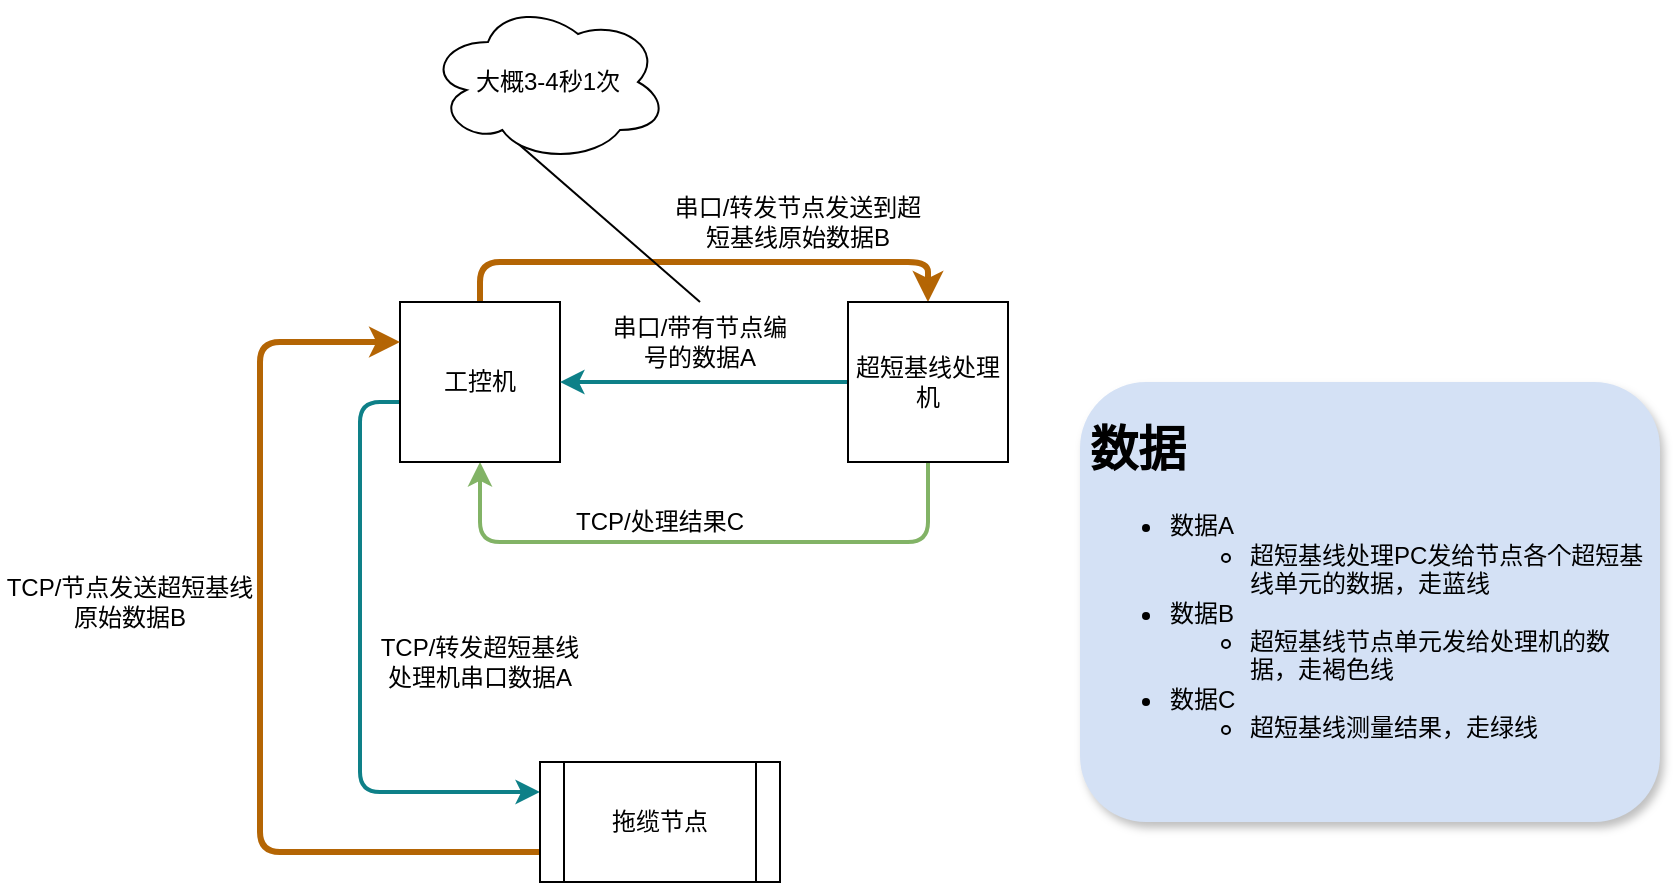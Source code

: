 <mxfile version="14.7.2" type="github">
  <diagram id="CK9Aaw-rIO32B7K5VY-r" name="Page-1">
    <mxGraphModel dx="1896" dy="595" grid="1" gridSize="10" guides="1" tooltips="1" connect="1" arrows="1" fold="1" page="1" pageScale="1" pageWidth="827" pageHeight="1169" math="0" shadow="0">
      <root>
        <mxCell id="0" />
        <mxCell id="1" parent="0" />
        <mxCell id="SZCdHiikP1p73m2f1Slg-14" style="edgeStyle=orthogonalEdgeStyle;rounded=1;orthogonalLoop=1;jettySize=auto;html=1;entryX=0.5;entryY=1;entryDx=0;entryDy=0;endArrow=none;endFill=0;exitX=0.5;exitY=1;exitDx=0;exitDy=0;startArrow=classic;startFill=1;gradientColor=#97d077;fillColor=#d5e8d4;strokeColor=#82b366;strokeWidth=2;" edge="1" parent="1" source="SZCdHiikP1p73m2f1Slg-1" target="SZCdHiikP1p73m2f1Slg-2">
          <mxGeometry relative="1" as="geometry">
            <mxPoint x="280" y="370" as="sourcePoint" />
            <Array as="points">
              <mxPoint x="190" y="280" />
              <mxPoint x="414" y="280" />
            </Array>
          </mxGeometry>
        </mxCell>
        <mxCell id="SZCdHiikP1p73m2f1Slg-18" style="edgeStyle=orthogonalEdgeStyle;rounded=1;orthogonalLoop=1;jettySize=auto;html=1;entryX=0;entryY=0.25;entryDx=0;entryDy=0;startArrow=none;startFill=0;endArrow=classic;endFill=1;exitX=0;exitY=0.625;exitDx=0;exitDy=0;exitPerimeter=0;fillColor=#b0e3e6;strokeColor=#0e8088;strokeWidth=2;" edge="1" parent="1" source="SZCdHiikP1p73m2f1Slg-1" target="SZCdHiikP1p73m2f1Slg-17">
          <mxGeometry relative="1" as="geometry" />
        </mxCell>
        <mxCell id="SZCdHiikP1p73m2f1Slg-25" style="edgeStyle=orthogonalEdgeStyle;rounded=1;orthogonalLoop=1;jettySize=auto;html=1;exitX=0.5;exitY=0;exitDx=0;exitDy=0;entryX=0.5;entryY=0;entryDx=0;entryDy=0;startArrow=none;startFill=0;endArrow=classic;endFill=1;fillColor=#fad7ac;strokeColor=#b46504;strokeWidth=3;" edge="1" parent="1" source="SZCdHiikP1p73m2f1Slg-1" target="SZCdHiikP1p73m2f1Slg-2">
          <mxGeometry relative="1" as="geometry" />
        </mxCell>
        <mxCell id="SZCdHiikP1p73m2f1Slg-1" value="工控机" style="whiteSpace=wrap;html=1;aspect=fixed;" vertex="1" parent="1">
          <mxGeometry x="150" y="160" width="80" height="80" as="geometry" />
        </mxCell>
        <mxCell id="SZCdHiikP1p73m2f1Slg-3" style="edgeStyle=orthogonalEdgeStyle;rounded=0;orthogonalLoop=1;jettySize=auto;html=1;entryX=1;entryY=0.5;entryDx=0;entryDy=0;fillColor=#b0e3e6;strokeColor=#0e8088;strokeWidth=2;" edge="1" parent="1" source="SZCdHiikP1p73m2f1Slg-2" target="SZCdHiikP1p73m2f1Slg-1">
          <mxGeometry relative="1" as="geometry" />
        </mxCell>
        <mxCell id="SZCdHiikP1p73m2f1Slg-2" value="超短基线处理机" style="whiteSpace=wrap;html=1;aspect=fixed;" vertex="1" parent="1">
          <mxGeometry x="374" y="160" width="80" height="80" as="geometry" />
        </mxCell>
        <mxCell id="SZCdHiikP1p73m2f1Slg-13" style="rounded=1;orthogonalLoop=1;jettySize=auto;html=1;entryX=0.31;entryY=0.8;entryDx=0;entryDy=0;entryPerimeter=0;endArrow=none;endFill=0;" edge="1" parent="1" target="SZCdHiikP1p73m2f1Slg-12">
          <mxGeometry relative="1" as="geometry">
            <mxPoint x="300" y="160" as="sourcePoint" />
          </mxGeometry>
        </mxCell>
        <mxCell id="SZCdHiikP1p73m2f1Slg-4" value="串口/带有节点编号的数据A" style="text;html=1;strokeColor=none;fillColor=none;align=center;verticalAlign=middle;whiteSpace=wrap;rounded=0;" vertex="1" parent="1">
          <mxGeometry x="250" y="170" width="100" height="20" as="geometry" />
        </mxCell>
        <mxCell id="SZCdHiikP1p73m2f1Slg-12" value="大概3-4秒1次" style="ellipse;shape=cloud;whiteSpace=wrap;html=1;" vertex="1" parent="1">
          <mxGeometry x="164" y="10" width="120" height="80" as="geometry" />
        </mxCell>
        <mxCell id="SZCdHiikP1p73m2f1Slg-15" value="TCP/处理结果C" style="text;html=1;strokeColor=none;fillColor=none;align=center;verticalAlign=middle;whiteSpace=wrap;rounded=0;" vertex="1" parent="1">
          <mxGeometry x="230" y="260" width="100" height="20" as="geometry" />
        </mxCell>
        <mxCell id="SZCdHiikP1p73m2f1Slg-21" style="edgeStyle=orthogonalEdgeStyle;rounded=1;orthogonalLoop=1;jettySize=auto;html=1;exitX=0;exitY=0.75;exitDx=0;exitDy=0;entryX=0;entryY=0.25;entryDx=0;entryDy=0;startArrow=none;startFill=0;endArrow=classic;endFill=1;fillColor=#fad7ac;strokeColor=#b46504;strokeWidth=3;" edge="1" parent="1" source="SZCdHiikP1p73m2f1Slg-17" target="SZCdHiikP1p73m2f1Slg-1">
          <mxGeometry relative="1" as="geometry">
            <Array as="points">
              <mxPoint x="80" y="435" />
              <mxPoint x="80" y="180" />
            </Array>
          </mxGeometry>
        </mxCell>
        <mxCell id="SZCdHiikP1p73m2f1Slg-17" value="拖缆节点" style="shape=process;whiteSpace=wrap;html=1;backgroundOutline=1;" vertex="1" parent="1">
          <mxGeometry x="220" y="390" width="120" height="60" as="geometry" />
        </mxCell>
        <mxCell id="SZCdHiikP1p73m2f1Slg-19" value="TCP/转发超短基线处理机串口数据A" style="text;html=1;strokeColor=none;fillColor=none;align=center;verticalAlign=middle;whiteSpace=wrap;rounded=0;" vertex="1" parent="1">
          <mxGeometry x="135" y="330" width="110" height="20" as="geometry" />
        </mxCell>
        <mxCell id="SZCdHiikP1p73m2f1Slg-22" value="串口/转发节点发送到超短基线原始数据B" style="text;html=1;strokeColor=none;fillColor=none;align=center;verticalAlign=middle;whiteSpace=wrap;rounded=0;" vertex="1" parent="1">
          <mxGeometry x="284" y="110" width="130" height="20" as="geometry" />
        </mxCell>
        <mxCell id="SZCdHiikP1p73m2f1Slg-24" value="&lt;br&gt;&lt;h1&gt;数据&lt;/h1&gt;&lt;div&gt;&lt;ul&gt;&lt;li&gt;数据A&lt;/li&gt;&lt;ul&gt;&lt;li&gt;超短基线处理PC发给节点各个超短基线单元的数据，走蓝线&lt;br&gt;&lt;/li&gt;&lt;/ul&gt;&lt;li&gt;数据B&lt;/li&gt;&lt;ul&gt;&lt;li&gt;超短基线节点单元发给处理机的数据，走褐色线&lt;br&gt;&lt;/li&gt;&lt;/ul&gt;&lt;li&gt;数据C&lt;/li&gt;&lt;ul&gt;&lt;li&gt;超短基线测量结果，走绿线&lt;br&gt;&lt;/li&gt;&lt;/ul&gt;&lt;/ul&gt;&lt;/div&gt;" style="text;html=1;strokeColor=none;spacing=5;spacingTop=-20;whiteSpace=wrap;overflow=hidden;rounded=1;shadow=1;fillColor=#D4E1F5;glass=0;sketch=0;" vertex="1" parent="1">
          <mxGeometry x="490" y="200" width="290" height="220" as="geometry" />
        </mxCell>
        <mxCell id="SZCdHiikP1p73m2f1Slg-27" value="TCP/节点发送超短基线原始数据B" style="text;html=1;strokeColor=none;fillColor=none;align=center;verticalAlign=middle;whiteSpace=wrap;rounded=0;" vertex="1" parent="1">
          <mxGeometry x="-50" y="300" width="130" height="20" as="geometry" />
        </mxCell>
      </root>
    </mxGraphModel>
  </diagram>
</mxfile>
